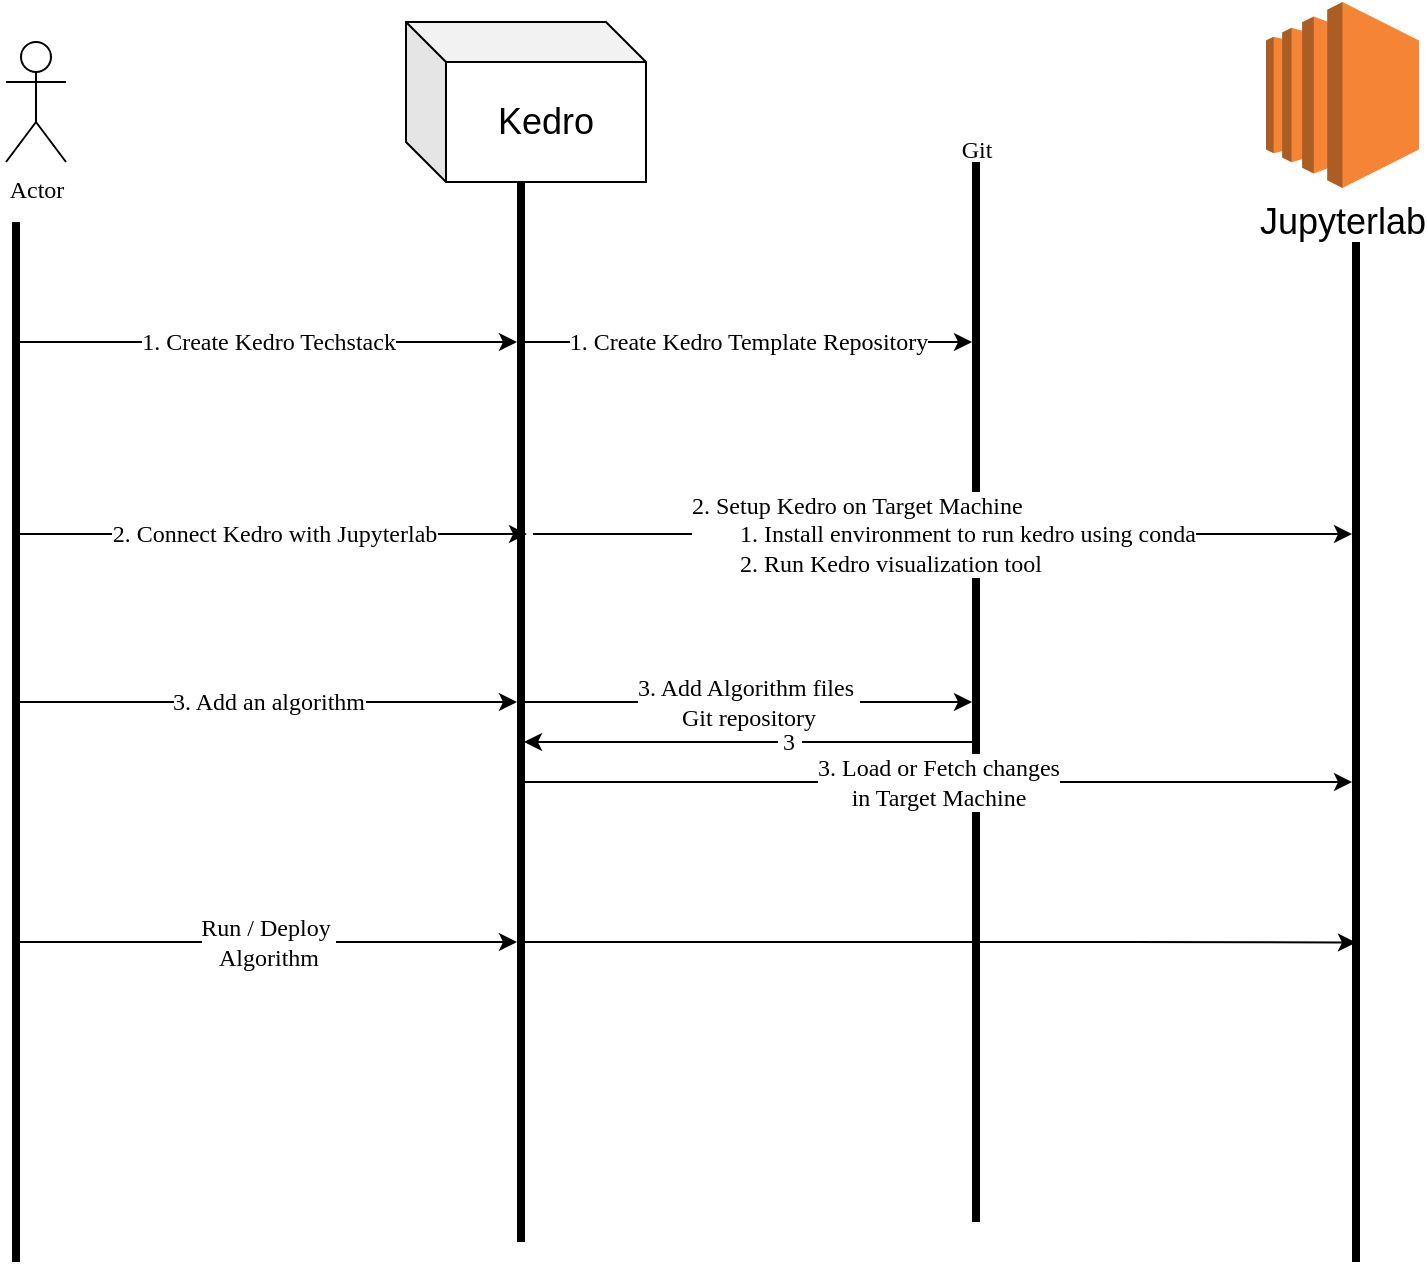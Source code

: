 <mxfile version="20.0.3" type="github"><diagram id="ZlrmY0vH_1SRK7ieSIbw" name="Page-1"><mxGraphModel dx="1298" dy="841" grid="1" gridSize="10" guides="1" tooltips="1" connect="1" arrows="1" fold="1" page="1" pageScale="1" pageWidth="827" pageHeight="1169" math="0" shadow="0"><root><mxCell id="0"/><mxCell id="1" parent="0"/><mxCell id="nzWAxMOW-OUEdiKk3OB1-3" value="Kedro" style="shape=cube;whiteSpace=wrap;html=1;boundedLbl=1;backgroundOutline=1;darkOpacity=0.05;darkOpacity2=0.1;fontSize=18;" vertex="1" parent="1"><mxGeometry x="280" y="50" width="120" height="80" as="geometry"/></mxCell><mxCell id="nzWAxMOW-OUEdiKk3OB1-7" value="Jupyterlab" style="outlineConnect=0;dashed=0;verticalLabelPosition=bottom;verticalAlign=top;align=center;html=1;shape=mxgraph.aws3.ec2;fillColor=#F58534;gradientColor=none;fontSize=18;" vertex="1" parent="1"><mxGeometry x="710" y="40" width="76.5" height="93" as="geometry"/></mxCell><mxCell id="nzWAxMOW-OUEdiKk3OB1-38" value="1. Create Kedro Template Repository" style="edgeStyle=orthogonalEdgeStyle;rounded=0;orthogonalLoop=1;jettySize=auto;html=1;fontFamily=Times New Roman;fontSize=12;" edge="1" parent="1" source="nzWAxMOW-OUEdiKk3OB1-12" target="nzWAxMOW-OUEdiKk3OB1-37"><mxGeometry relative="1" as="geometry"><Array as="points"><mxPoint x="490" y="210"/><mxPoint x="490" y="210"/></Array></mxGeometry></mxCell><mxCell id="nzWAxMOW-OUEdiKk3OB1-40" value="3. Add Algorithm files&amp;nbsp;&lt;br&gt;Git repository" style="edgeStyle=orthogonalEdgeStyle;rounded=0;orthogonalLoop=1;jettySize=auto;html=1;fontFamily=Times New Roman;fontSize=12;" edge="1" parent="1" source="nzWAxMOW-OUEdiKk3OB1-12" target="nzWAxMOW-OUEdiKk3OB1-37"><mxGeometry relative="1" as="geometry"><Array as="points"><mxPoint x="380" y="390"/><mxPoint x="380" y="390"/></Array></mxGeometry></mxCell><mxCell id="nzWAxMOW-OUEdiKk3OB1-45" style="edgeStyle=orthogonalEdgeStyle;rounded=0;orthogonalLoop=1;jettySize=auto;html=1;entryX=0.677;entryY=0.5;entryDx=0;entryDy=0;entryPerimeter=0;fontFamily=Times New Roman;fontSize=12;" edge="1" parent="1"><mxGeometry relative="1" as="geometry"><mxPoint x="338.5" y="510" as="sourcePoint"/><mxPoint x="755" y="510.27" as="targetPoint"/><Array as="points"><mxPoint x="640" y="510"/><mxPoint x="640" y="510"/></Array></mxGeometry></mxCell><mxCell id="nzWAxMOW-OUEdiKk3OB1-12" value="" style="line;strokeWidth=4;direction=south;html=1;perimeter=backbonePerimeter;points=[];outlineConnect=0;fontFamily=Times New Roman;fontSize=10;" vertex="1" parent="1"><mxGeometry x="335" y="130" width="5" height="530" as="geometry"/></mxCell><mxCell id="nzWAxMOW-OUEdiKk3OB1-13" value="" style="line;strokeWidth=4;direction=south;html=1;perimeter=backbonePerimeter;points=[];outlineConnect=0;fontFamily=Times New Roman;fontSize=10;" vertex="1" parent="1"><mxGeometry x="750" y="160" width="10" height="510" as="geometry"/></mxCell><mxCell id="nzWAxMOW-OUEdiKk3OB1-23" value="Actor" style="shape=umlActor;verticalLabelPosition=bottom;verticalAlign=top;html=1;outlineConnect=0;fontFamily=Times New Roman;fontSize=12;" vertex="1" parent="1"><mxGeometry x="80" y="60" width="30" height="60" as="geometry"/></mxCell><mxCell id="nzWAxMOW-OUEdiKk3OB1-34" value="1. Create Kedro Techstack" style="edgeStyle=orthogonalEdgeStyle;rounded=0;orthogonalLoop=1;jettySize=auto;html=1;fontFamily=Times New Roman;fontSize=12;" edge="1" parent="1" source="nzWAxMOW-OUEdiKk3OB1-24" target="nzWAxMOW-OUEdiKk3OB1-12"><mxGeometry relative="1" as="geometry"><mxPoint x="330" y="210" as="targetPoint"/><Array as="points"><mxPoint x="250" y="210"/><mxPoint x="250" y="210"/></Array></mxGeometry></mxCell><mxCell id="nzWAxMOW-OUEdiKk3OB1-35" value="2. Connect Kedro with Jupyterlab" style="edgeStyle=orthogonalEdgeStyle;rounded=0;orthogonalLoop=1;jettySize=auto;html=1;fontFamily=Times New Roman;fontSize=12;" edge="1" parent="1"><mxGeometry relative="1" as="geometry"><mxPoint x="86" y="306" as="sourcePoint"/><mxPoint x="340.5" y="306" as="targetPoint"/><Array as="points"><mxPoint x="310" y="306"/><mxPoint x="310" y="306"/></Array></mxGeometry></mxCell><mxCell id="nzWAxMOW-OUEdiKk3OB1-43" value="Run / Deploy&amp;nbsp;&lt;br&gt;Algorithm" style="edgeStyle=orthogonalEdgeStyle;rounded=0;orthogonalLoop=1;jettySize=auto;html=1;fontFamily=Times New Roman;fontSize=12;" edge="1" parent="1" source="nzWAxMOW-OUEdiKk3OB1-24" target="nzWAxMOW-OUEdiKk3OB1-12"><mxGeometry relative="1" as="geometry"><Array as="points"><mxPoint x="130" y="510"/><mxPoint x="130" y="510"/></Array></mxGeometry></mxCell><mxCell id="nzWAxMOW-OUEdiKk3OB1-24" value="" style="line;strokeWidth=4;direction=south;html=1;perimeter=backbonePerimeter;points=[];outlineConnect=0;fontFamily=Times New Roman;fontSize=12;" vertex="1" parent="1"><mxGeometry x="80" y="150" width="10" height="520" as="geometry"/></mxCell><mxCell id="nzWAxMOW-OUEdiKk3OB1-26" value="3. Add an algorithm" style="endArrow=classic;html=1;rounded=0;fontFamily=Times New Roman;fontSize=12;" edge="1" parent="1" source="nzWAxMOW-OUEdiKk3OB1-24" target="nzWAxMOW-OUEdiKk3OB1-12"><mxGeometry width="50" height="50" relative="1" as="geometry"><mxPoint x="350" y="430" as="sourcePoint"/><mxPoint x="400" y="380" as="targetPoint"/><Array as="points"><mxPoint x="120" y="390"/></Array></mxGeometry></mxCell><mxCell id="nzWAxMOW-OUEdiKk3OB1-33" value="Git" style="shape=image;html=1;verticalAlign=top;verticalLabelPosition=bottom;labelBackgroundColor=#ffffff;imageAspect=0;aspect=fixed;image=https://cdn0.iconfinder.com/data/icons/phosphor-thin-vol-3/256/git-branch-thin-128.png;fontFamily=Times New Roman;fontSize=12;" vertex="1" parent="1"><mxGeometry x="540" y="50" width="50" height="50" as="geometry"/></mxCell><mxCell id="nzWAxMOW-OUEdiKk3OB1-42" style="edgeStyle=orthogonalEdgeStyle;rounded=0;orthogonalLoop=1;jettySize=auto;html=1;fontFamily=Times New Roman;fontSize=12;" edge="1" parent="1" source="nzWAxMOW-OUEdiKk3OB1-37" target="nzWAxMOW-OUEdiKk3OB1-12"><mxGeometry relative="1" as="geometry"><Array as="points"><mxPoint x="410" y="410"/><mxPoint x="410" y="410"/></Array></mxGeometry></mxCell><mxCell id="nzWAxMOW-OUEdiKk3OB1-44" value="&amp;nbsp;3&amp;nbsp;" style="edgeLabel;html=1;align=center;verticalAlign=middle;resizable=0;points=[];fontSize=12;fontFamily=Times New Roman;" vertex="1" connectable="0" parent="nzWAxMOW-OUEdiKk3OB1-42"><mxGeometry x="-0.18" relative="1" as="geometry"><mxPoint as="offset"/></mxGeometry></mxCell><mxCell id="nzWAxMOW-OUEdiKk3OB1-37" value="" style="line;strokeWidth=4;direction=south;html=1;perimeter=backbonePerimeter;points=[];outlineConnect=0;fontFamily=Times New Roman;fontSize=10;" vertex="1" parent="1"><mxGeometry x="557.5" y="120" width="15" height="530" as="geometry"/></mxCell><mxCell id="nzWAxMOW-OUEdiKk3OB1-36" value="&lt;span style=&quot;&quot;&gt;2. Setup Kedro on Target Machine&amp;nbsp;&lt;br&gt;&lt;/span&gt;&lt;span style=&quot;&quot;&gt;&lt;span style=&quot;white-space: pre;&quot;&gt;&#9;&lt;/span&gt;1. Install environment to run kedro&amp;nbsp;&lt;/span&gt;&lt;span style=&quot;&quot;&gt;using conda&lt;br&gt;&lt;span style=&quot;white-space: pre;&quot;&gt;&#9;&lt;/span&gt;2. Run Kedro visualization tool&lt;br&gt;&lt;/span&gt;" style="edgeStyle=orthogonalEdgeStyle;rounded=0;orthogonalLoop=1;jettySize=auto;html=1;fontFamily=Times New Roman;fontSize=12;align=left;" edge="1" parent="1"><mxGeometry x="-0.626" relative="1" as="geometry"><mxPoint x="343.5" y="306" as="sourcePoint"/><mxPoint x="753" y="306" as="targetPoint"/><Array as="points"><mxPoint x="390" y="306"/><mxPoint x="390" y="306"/></Array><mxPoint x="1" as="offset"/></mxGeometry></mxCell><mxCell id="nzWAxMOW-OUEdiKk3OB1-41" value="3. Load or Fetch changes &lt;br&gt;in Target Machine" style="edgeStyle=orthogonalEdgeStyle;rounded=0;orthogonalLoop=1;jettySize=auto;html=1;fontFamily=Times New Roman;fontSize=12;" edge="1" parent="1" source="nzWAxMOW-OUEdiKk3OB1-12" target="nzWAxMOW-OUEdiKk3OB1-13"><mxGeometry relative="1" as="geometry"><Array as="points"><mxPoint x="420" y="430"/><mxPoint x="420" y="430"/></Array></mxGeometry></mxCell></root></mxGraphModel></diagram></mxfile>